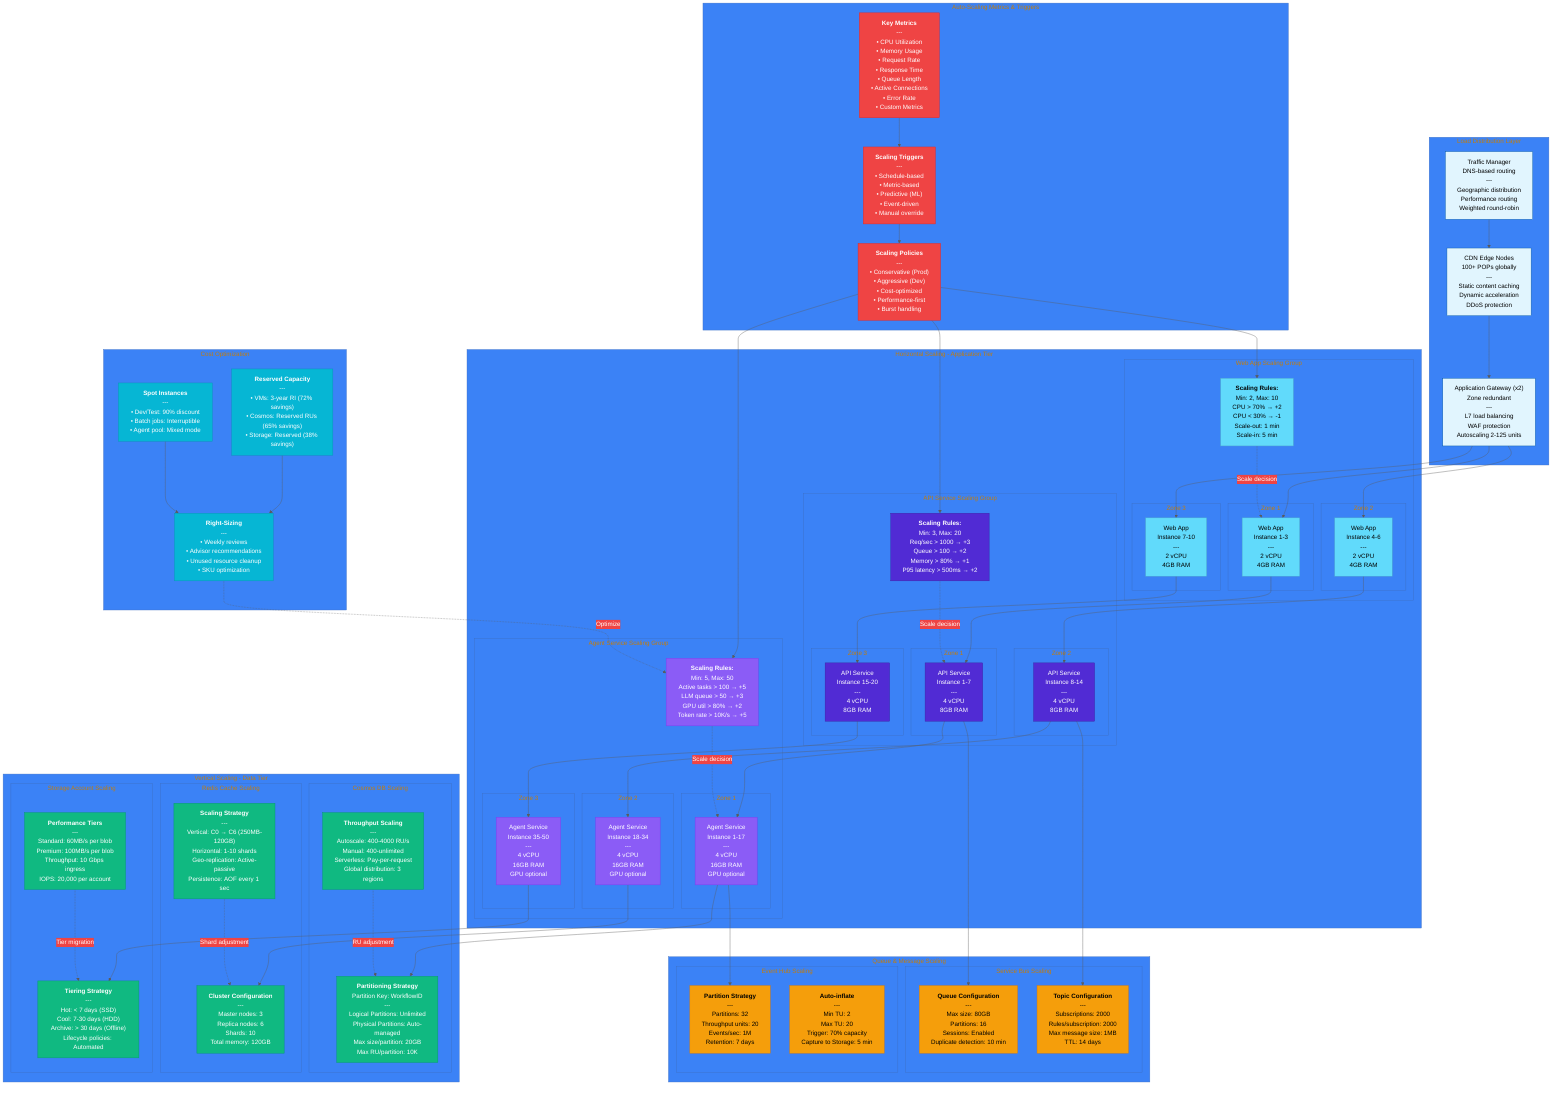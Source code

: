 %%{init: {'theme':'base', 'themeVariables': { 'primaryColor':'#10b981', 'primaryTextColor':'#fff', 'primaryBorderColor':'#059669', 'lineColor':'#5c5c5c', 'secondaryColor':'#ef4444', 'tertiaryColor':'#3b82f6'}}}%%

graph TB
    subgraph "Load Distribution Layer"
        tm["Traffic Manager<br/>DNS-based routing<br/>---<br/>Geographic distribution<br/>Performance routing<br/>Weighted round-robin"]
        cdn["CDN Edge Nodes<br/>100+ POPs globally<br/>---<br/>Static content caching<br/>Dynamic acceleration<br/>DDoS protection"]
        agw["Application Gateway (x2)<br/>Zone redundant<br/>---<br/>L7 load balancing<br/>WAF protection<br/>Autoscaling 2-125 units"]
    end

    subgraph "Horizontal Scaling - Application Tier"
        subgraph "Web App Scaling Group"
            subgraph "Zone 1"
                web1["Web App<br/>Instance 1-3<br/>---<br/>2 vCPU<br/>4GB RAM"]
            end
            subgraph "Zone 2"
                web2["Web App<br/>Instance 4-6<br/>---<br/>2 vCPU<br/>4GB RAM"]
            end
            subgraph "Zone 3"
                web3["Web App<br/>Instance 7-10<br/>---<br/>2 vCPU<br/>4GB RAM"]
            end
            webscale["<b>Scaling Rules:</b><br/>Min: 2, Max: 10<br/>CPU > 70% → +2<br/>CPU < 30% → -1<br/>Scale-out: 1 min<br/>Scale-in: 5 min"]
        end

        subgraph "API Service Scaling Group"
            subgraph "Zone 1"
                api1["API Service<br/>Instance 1-7<br/>---<br/>4 vCPU<br/>8GB RAM"]
            end
            subgraph "Zone 2"
                api2["API Service<br/>Instance 8-14<br/>---<br/>4 vCPU<br/>8GB RAM"]
            end
            subgraph "Zone 3"
                api3["API Service<br/>Instance 15-20<br/>---<br/>4 vCPU<br/>8GB RAM"]
            end
            apiscale["<b>Scaling Rules:</b><br/>Min: 3, Max: 20<br/>Req/sec > 1000 → +3<br/>Queue > 100 → +2<br/>Memory > 80% → +1<br/>P95 latency > 500ms → +2"]
        end

        subgraph "Agent Service Scaling Group"
            subgraph "Zone 1"
                agent1["Agent Service<br/>Instance 1-17<br/>---<br/>4 vCPU<br/>16GB RAM<br/>GPU optional"]
            end
            subgraph "Zone 2"
                agent2["Agent Service<br/>Instance 18-34<br/>---<br/>4 vCPU<br/>16GB RAM<br/>GPU optional"]
            end
            subgraph "Zone 3"
                agent3["Agent Service<br/>Instance 35-50<br/>---<br/>4 vCPU<br/>16GB RAM<br/>GPU optional"]
            end
            agentscale["<b>Scaling Rules:</b><br/>Min: 5, Max: 50<br/>Active tasks > 100 → +5<br/>LLM queue > 50 → +3<br/>GPU util > 80% → +2<br/>Token rate > 10K/s → +5"]
        end
    end

    subgraph "Vertical Scaling - Data Tier"
        subgraph "Cosmos DB Scaling"
            cosmospart["<b>Partitioning Strategy</b><br/>Partition Key: WorkflowID<br/>---<br/>Logical Partitions: Unlimited<br/>Physical Partitions: Auto-managed<br/>Max size/partition: 20GB<br/>Max RU/partition: 10K"]
            cosmosscale["<b>Throughput Scaling</b><br/>---<br/>Autoscale: 400-4000 RU/s<br/>Manual: 400-unlimited<br/>Serverless: Pay-per-request<br/>Global distribution: 3 regions"]
        end

        subgraph "Redis Cache Scaling"
            rediscluster["<b>Cluster Configuration</b><br/>---<br/>Master nodes: 3<br/>Replica nodes: 6<br/>Shards: 10<br/>Total memory: 120GB"]
            redisscale["<b>Scaling Strategy</b><br/>---<br/>Vertical: C0 → C6 (250MB-120GB)<br/>Horizontal: 1-10 shards<br/>Geo-replication: Active-passive<br/>Persistence: AOF every 1 sec"]
        end

        subgraph "Storage Account Scaling"
            storagetier["<b>Tiering Strategy</b><br/>---<br/>Hot: < 7 days (SSD)<br/>Cool: 7-30 days (HDD)<br/>Archive: > 30 days (Offline)<br/>Lifecycle policies: Automated"]
            storagescale["<b>Performance Tiers</b><br/>---<br/>Standard: 60MB/s per blob<br/>Premium: 100MB/s per blob<br/>Throughput: 10 Gbps ingress<br/>IOPS: 20,000 per account"]
        end
    end

    subgraph "Queue & Message Scaling"
        subgraph "Service Bus Scaling"
            sbqueue["<b>Queue Configuration</b><br/>---<br/>Max size: 80GB<br/>Partitions: 16<br/>Sessions: Enabled<br/>Duplicate detection: 10 min"]
            sbtopic["<b>Topic Configuration</b><br/>---<br/>Subscriptions: 2000<br/>Rules/subscription: 2000<br/>Max message size: 1MB<br/>TTL: 14 days"]
        end

        subgraph "Event Hub Scaling"
            ehpartition["<b>Partition Strategy</b><br/>---<br/>Partitions: 32<br/>Throughput units: 20<br/>Events/sec: 1M<br/>Retention: 7 days"]
            ehcapture["<b>Auto-inflate</b><br/>---<br/>Min TU: 2<br/>Max TU: 20<br/>Trigger: 70% capacity<br/>Capture to Storage: 5 min"]
        end
    end

    subgraph "Auto-Scaling Metrics & Triggers"
        metrics["<b>Key Metrics</b><br/>---<br/>• CPU Utilization<br/>• Memory Usage<br/>• Request Rate<br/>• Response Time<br/>• Queue Length<br/>• Active Connections<br/>• Error Rate<br/>• Custom Metrics"]

        triggers["<b>Scaling Triggers</b><br/>---<br/>• Schedule-based<br/>• Metric-based<br/>• Predictive (ML)<br/>• Event-driven<br/>• Manual override"]

        policies["<b>Scaling Policies</b><br/>---<br/>• Conservative (Prod)<br/>• Aggressive (Dev)<br/>• Cost-optimized<br/>• Performance-first<br/>• Burst handling"]
    end

    subgraph "Cost Optimization"
        reserved["<b>Reserved Capacity</b><br/>---<br/>• VMs: 3-year RI (72% savings)<br/>• Cosmos: Reserved RUs (65% savings)<br/>• Storage: Reserved (38% savings)"]

        spot["<b>Spot Instances</b><br/>---<br/>• Dev/Test: 90% discount<br/>• Batch jobs: Interruptible<br/>• Agent pool: Mixed mode"]

        rightsizing["<b>Right-Sizing</b><br/>---<br/>• Weekly reviews<br/>• Advisor recommendations<br/>• Unused resource cleanup<br/>• SKU optimization"]
    end

    tm --> cdn
    cdn --> agw
    agw --> web1
    agw --> web2
    agw --> web3

    web1 --> api1
    web2 --> api2
    web3 --> api3

    api1 --> agent1
    api2 --> agent2
    api3 --> agent3

    agent1 --> cosmospart
    agent2 --> rediscluster
    agent3 --> storagetier

    api1 --> sbqueue
    api2 --> sbtopic
    agent1 --> ehpartition

    metrics --> triggers
    triggers --> policies
    policies --> webscale
    policies --> apiscale
    policies --> agentscale

    webscale -.->|Scale decision| web1
    apiscale -.->|Scale decision| api1
    agentscale -.->|Scale decision| agent1

    cosmosscale -.->|RU adjustment| cosmospart
    redisscale -.->|Shard adjustment| rediscluster
    storagescale -.->|Tier migration| storagetier

    reserved --> rightsizing
    spot --> rightsizing
    rightsizing -.->|Optimize| agentscale

    classDef lb fill:#e1f5fe,stroke:#01579b,color:#000
    classDef web fill:#61dafb,stroke:#4fa8c5,color:#000
    classDef api fill:#512bd4,stroke:#3a1f9d,color:#fff
    classDef agent fill:#8b5cf6,stroke:#7c3aed,color:#fff
    classDef data fill:#10b981,stroke:#059669,color:#fff
    classDef queue fill:#f59e0b,stroke:#d97706,color:#000
    classDef metric fill:#ef4444,stroke:#dc2626,color:#fff
    classDef cost fill:#06b6d4,stroke:#0891b2,color:#fff

    class tm,cdn,agw lb
    class web1,web2,web3,webscale web
    class api1,api2,api3,apiscale api
    class agent1,agent2,agent3,agentscale agent
    class cosmospart,cosmosscale,rediscluster,redisscale,storagetier,storagescale data
    class sbqueue,sbtopic,ehpartition,ehcapture queue
    class metrics,triggers,policies metric
    class reserved,spot,rightsizing cost